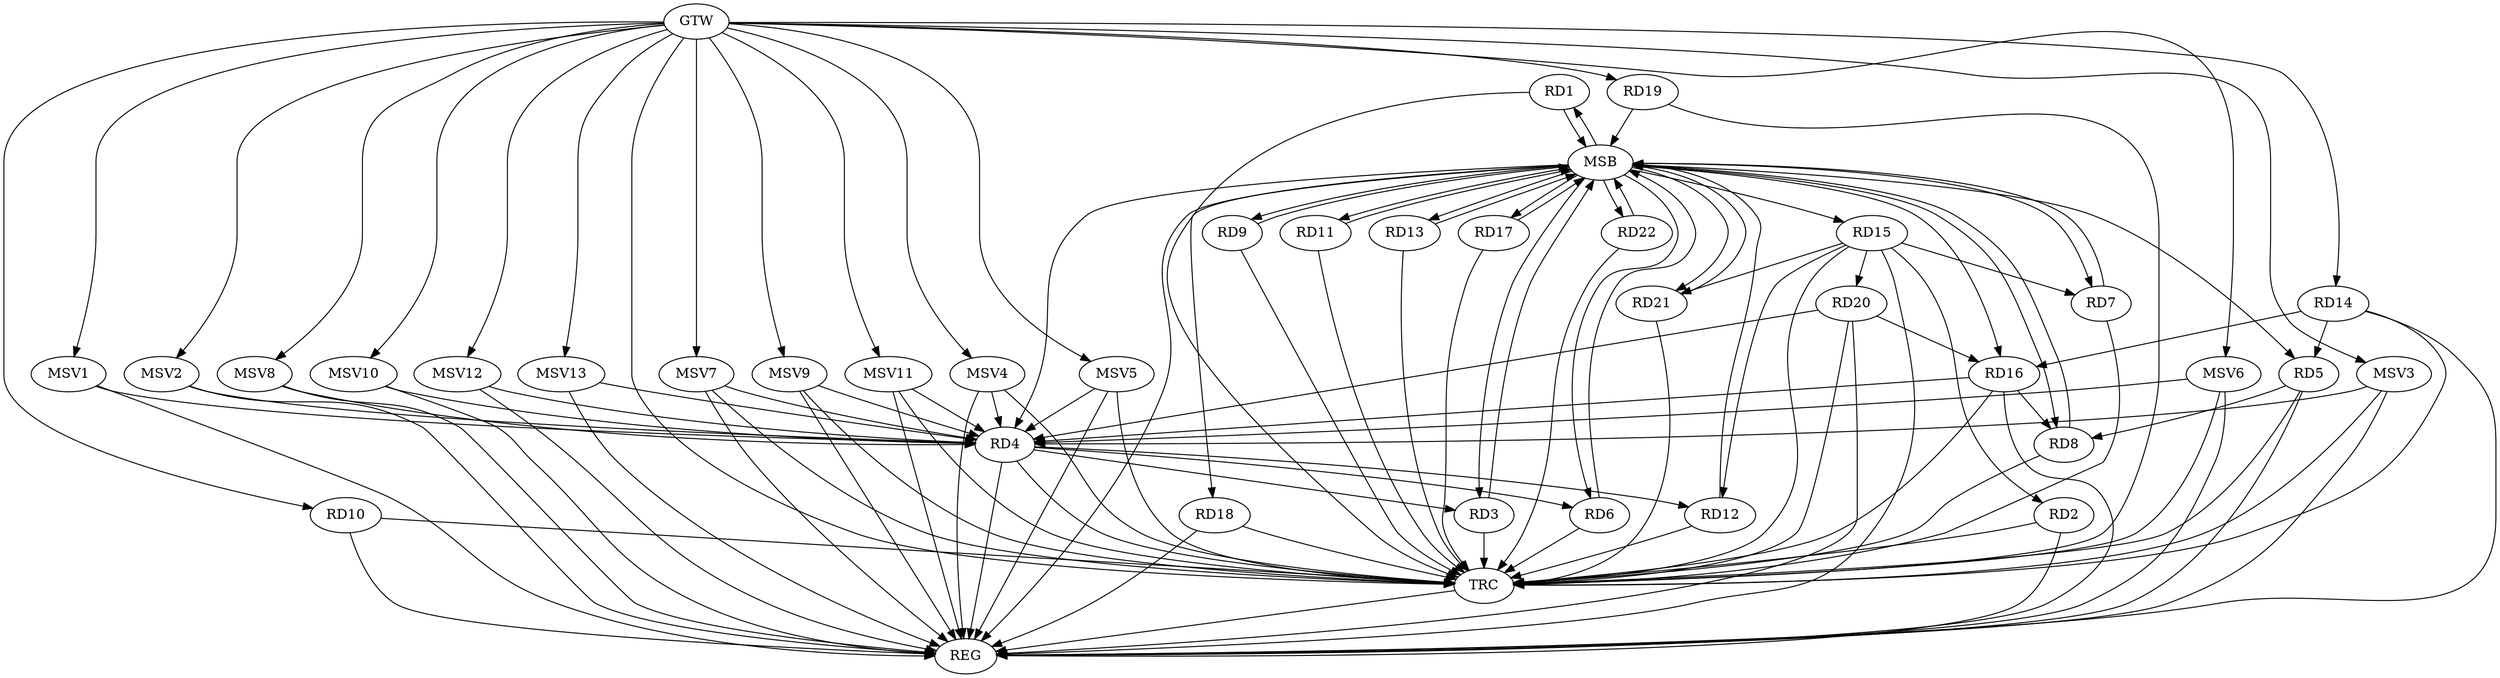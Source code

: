 strict digraph G {
  RD1 [ label="RD1" ];
  RD2 [ label="RD2" ];
  RD3 [ label="RD3" ];
  RD4 [ label="RD4" ];
  RD5 [ label="RD5" ];
  RD6 [ label="RD6" ];
  RD7 [ label="RD7" ];
  RD8 [ label="RD8" ];
  RD9 [ label="RD9" ];
  RD10 [ label="RD10" ];
  RD11 [ label="RD11" ];
  RD12 [ label="RD12" ];
  RD13 [ label="RD13" ];
  RD14 [ label="RD14" ];
  RD15 [ label="RD15" ];
  RD16 [ label="RD16" ];
  RD17 [ label="RD17" ];
  RD18 [ label="RD18" ];
  RD19 [ label="RD19" ];
  RD20 [ label="RD20" ];
  RD21 [ label="RD21" ];
  RD22 [ label="RD22" ];
  GTW [ label="GTW" ];
  REG [ label="REG" ];
  MSB [ label="MSB" ];
  TRC [ label="TRC" ];
  MSV1 [ label="MSV1" ];
  MSV2 [ label="MSV2" ];
  MSV3 [ label="MSV3" ];
  MSV4 [ label="MSV4" ];
  MSV5 [ label="MSV5" ];
  MSV6 [ label="MSV6" ];
  MSV7 [ label="MSV7" ];
  MSV8 [ label="MSV8" ];
  MSV9 [ label="MSV9" ];
  MSV10 [ label="MSV10" ];
  MSV11 [ label="MSV11" ];
  MSV12 [ label="MSV12" ];
  MSV13 [ label="MSV13" ];
  RD15 -> RD2;
  RD4 -> RD3;
  RD4 -> RD6;
  RD4 -> RD12;
  RD16 -> RD4;
  RD20 -> RD4;
  RD5 -> RD8;
  RD14 -> RD5;
  RD15 -> RD7;
  RD16 -> RD8;
  RD15 -> RD12;
  RD14 -> RD16;
  RD15 -> RD20;
  RD15 -> RD21;
  RD20 -> RD16;
  GTW -> RD10;
  GTW -> RD14;
  GTW -> RD19;
  RD2 -> REG;
  RD4 -> REG;
  RD5 -> REG;
  RD10 -> REG;
  RD14 -> REG;
  RD15 -> REG;
  RD16 -> REG;
  RD18 -> REG;
  RD20 -> REG;
  RD1 -> MSB;
  MSB -> RD7;
  MSB -> REG;
  RD3 -> MSB;
  RD6 -> MSB;
  MSB -> RD4;
  RD7 -> MSB;
  MSB -> RD16;
  RD8 -> MSB;
  MSB -> RD3;
  MSB -> RD9;
  MSB -> RD17;
  RD9 -> MSB;
  RD11 -> MSB;
  MSB -> RD1;
  MSB -> RD21;
  RD12 -> MSB;
  MSB -> RD18;
  RD13 -> MSB;
  MSB -> RD11;
  MSB -> RD15;
  RD17 -> MSB;
  MSB -> RD6;
  MSB -> RD13;
  MSB -> RD22;
  RD19 -> MSB;
  RD21 -> MSB;
  MSB -> RD8;
  RD22 -> MSB;
  MSB -> RD5;
  RD1 -> TRC;
  RD2 -> TRC;
  RD3 -> TRC;
  RD4 -> TRC;
  RD5 -> TRC;
  RD6 -> TRC;
  RD7 -> TRC;
  RD8 -> TRC;
  RD9 -> TRC;
  RD10 -> TRC;
  RD11 -> TRC;
  RD12 -> TRC;
  RD13 -> TRC;
  RD14 -> TRC;
  RD15 -> TRC;
  RD16 -> TRC;
  RD17 -> TRC;
  RD18 -> TRC;
  RD19 -> TRC;
  RD20 -> TRC;
  RD21 -> TRC;
  RD22 -> TRC;
  GTW -> TRC;
  TRC -> REG;
  MSV1 -> RD4;
  MSV2 -> RD4;
  MSV3 -> RD4;
  GTW -> MSV1;
  MSV1 -> REG;
  GTW -> MSV2;
  MSV2 -> REG;
  GTW -> MSV3;
  MSV3 -> REG;
  MSV3 -> TRC;
  MSV4 -> RD4;
  MSV5 -> RD4;
  GTW -> MSV4;
  MSV4 -> REG;
  MSV4 -> TRC;
  GTW -> MSV5;
  MSV5 -> REG;
  MSV5 -> TRC;
  MSV6 -> RD4;
  GTW -> MSV6;
  MSV6 -> REG;
  MSV6 -> TRC;
  MSV7 -> RD4;
  MSV8 -> RD4;
  GTW -> MSV7;
  MSV7 -> REG;
  MSV7 -> TRC;
  GTW -> MSV8;
  MSV8 -> REG;
  MSV9 -> RD4;
  GTW -> MSV9;
  MSV9 -> REG;
  MSV9 -> TRC;
  MSV10 -> RD4;
  MSV11 -> RD4;
  GTW -> MSV10;
  MSV10 -> REG;
  GTW -> MSV11;
  MSV11 -> REG;
  MSV11 -> TRC;
  MSV12 -> RD4;
  MSV13 -> RD4;
  GTW -> MSV12;
  MSV12 -> REG;
  GTW -> MSV13;
  MSV13 -> REG;
}
